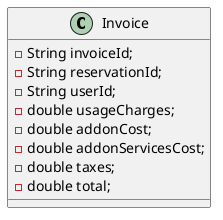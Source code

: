 @startuml

class Invoice {
-String invoiceId;
-String reservationId;
-String userId;
-double usageCharges;
-double addonCost;
-double addonServicesCost;
-double taxes;
-double total;
}

@enduml
